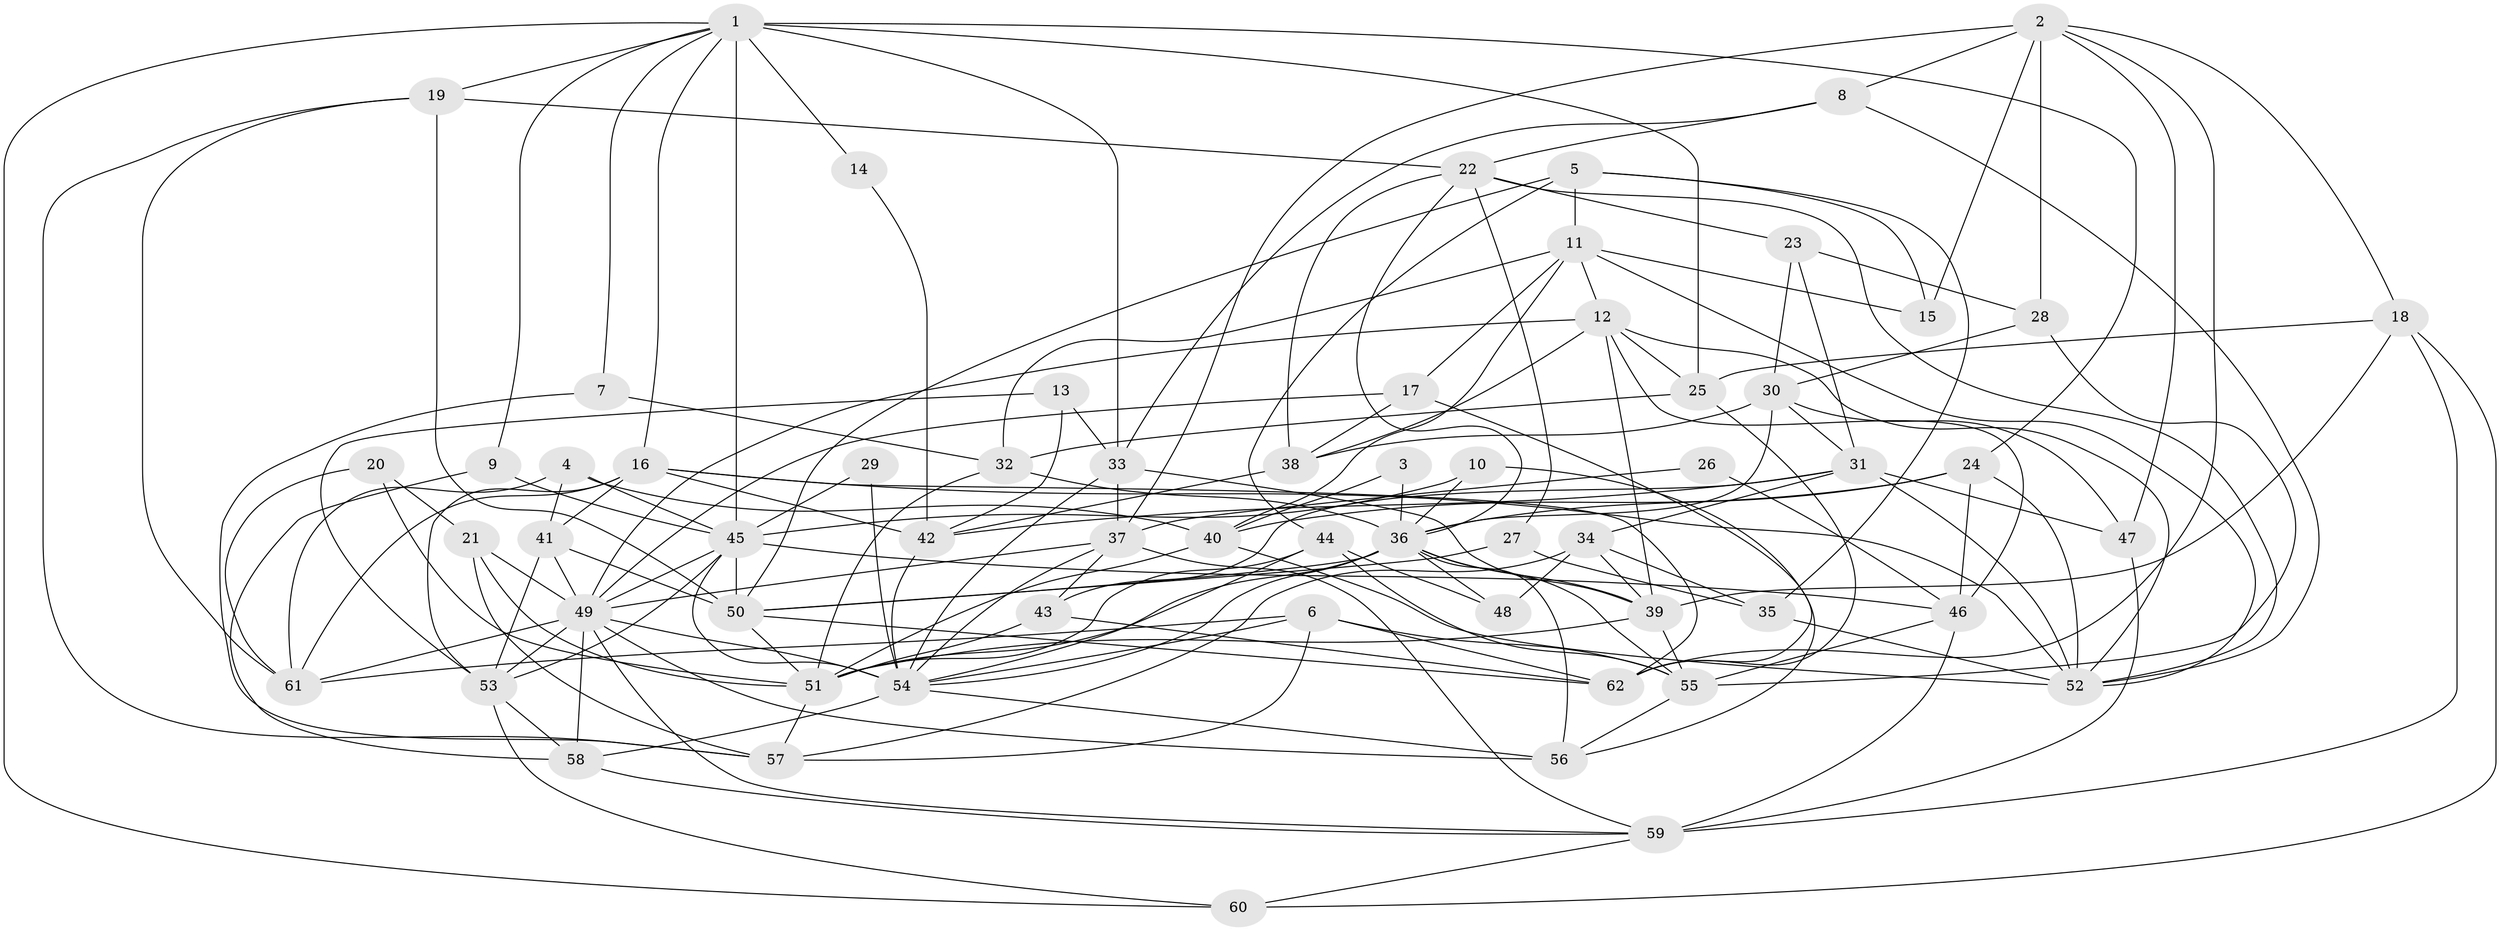 // original degree distribution, {5: 0.2032520325203252, 4: 0.3252032520325203, 3: 0.2764227642276423, 8: 0.008130081300813009, 2: 0.0975609756097561, 6: 0.056910569105691054, 7: 0.024390243902439025, 10: 0.008130081300813009}
// Generated by graph-tools (version 1.1) at 2025/26/03/09/25 03:26:19]
// undirected, 62 vertices, 173 edges
graph export_dot {
graph [start="1"]
  node [color=gray90,style=filled];
  1;
  2;
  3;
  4;
  5;
  6;
  7;
  8;
  9;
  10;
  11;
  12;
  13;
  14;
  15;
  16;
  17;
  18;
  19;
  20;
  21;
  22;
  23;
  24;
  25;
  26;
  27;
  28;
  29;
  30;
  31;
  32;
  33;
  34;
  35;
  36;
  37;
  38;
  39;
  40;
  41;
  42;
  43;
  44;
  45;
  46;
  47;
  48;
  49;
  50;
  51;
  52;
  53;
  54;
  55;
  56;
  57;
  58;
  59;
  60;
  61;
  62;
  1 -- 7 [weight=1.0];
  1 -- 9 [weight=1.0];
  1 -- 14 [weight=1.0];
  1 -- 16 [weight=1.0];
  1 -- 19 [weight=1.0];
  1 -- 24 [weight=1.0];
  1 -- 25 [weight=2.0];
  1 -- 33 [weight=1.0];
  1 -- 45 [weight=1.0];
  1 -- 60 [weight=1.0];
  2 -- 8 [weight=1.0];
  2 -- 15 [weight=1.0];
  2 -- 18 [weight=1.0];
  2 -- 28 [weight=1.0];
  2 -- 37 [weight=1.0];
  2 -- 47 [weight=1.0];
  2 -- 62 [weight=1.0];
  3 -- 36 [weight=1.0];
  3 -- 40 [weight=1.0];
  4 -- 40 [weight=1.0];
  4 -- 41 [weight=1.0];
  4 -- 45 [weight=1.0];
  4 -- 61 [weight=1.0];
  5 -- 11 [weight=1.0];
  5 -- 15 [weight=1.0];
  5 -- 35 [weight=1.0];
  5 -- 44 [weight=1.0];
  5 -- 50 [weight=1.0];
  6 -- 54 [weight=1.0];
  6 -- 55 [weight=2.0];
  6 -- 57 [weight=1.0];
  6 -- 61 [weight=1.0];
  6 -- 62 [weight=1.0];
  7 -- 32 [weight=1.0];
  7 -- 57 [weight=1.0];
  8 -- 22 [weight=1.0];
  8 -- 33 [weight=1.0];
  8 -- 52 [weight=1.0];
  9 -- 45 [weight=1.0];
  9 -- 58 [weight=1.0];
  10 -- 36 [weight=1.0];
  10 -- 45 [weight=1.0];
  10 -- 56 [weight=1.0];
  11 -- 12 [weight=1.0];
  11 -- 15 [weight=1.0];
  11 -- 17 [weight=1.0];
  11 -- 32 [weight=1.0];
  11 -- 40 [weight=1.0];
  11 -- 52 [weight=1.0];
  12 -- 25 [weight=1.0];
  12 -- 38 [weight=1.0];
  12 -- 39 [weight=1.0];
  12 -- 46 [weight=1.0];
  12 -- 49 [weight=1.0];
  12 -- 52 [weight=1.0];
  13 -- 33 [weight=1.0];
  13 -- 42 [weight=1.0];
  13 -- 53 [weight=1.0];
  14 -- 42 [weight=1.0];
  16 -- 41 [weight=1.0];
  16 -- 42 [weight=1.0];
  16 -- 52 [weight=1.0];
  16 -- 53 [weight=1.0];
  16 -- 61 [weight=1.0];
  16 -- 62 [weight=1.0];
  17 -- 38 [weight=1.0];
  17 -- 49 [weight=1.0];
  17 -- 62 [weight=1.0];
  18 -- 25 [weight=1.0];
  18 -- 39 [weight=1.0];
  18 -- 59 [weight=1.0];
  18 -- 60 [weight=1.0];
  19 -- 22 [weight=1.0];
  19 -- 50 [weight=2.0];
  19 -- 57 [weight=1.0];
  19 -- 61 [weight=1.0];
  20 -- 21 [weight=1.0];
  20 -- 51 [weight=1.0];
  20 -- 61 [weight=1.0];
  21 -- 49 [weight=1.0];
  21 -- 51 [weight=1.0];
  21 -- 57 [weight=1.0];
  22 -- 23 [weight=1.0];
  22 -- 27 [weight=1.0];
  22 -- 36 [weight=1.0];
  22 -- 38 [weight=1.0];
  22 -- 52 [weight=1.0];
  23 -- 28 [weight=1.0];
  23 -- 30 [weight=1.0];
  23 -- 31 [weight=1.0];
  24 -- 36 [weight=1.0];
  24 -- 40 [weight=1.0];
  24 -- 46 [weight=1.0];
  24 -- 52 [weight=1.0];
  25 -- 32 [weight=1.0];
  25 -- 62 [weight=1.0];
  26 -- 37 [weight=1.0];
  26 -- 46 [weight=2.0];
  27 -- 35 [weight=1.0];
  27 -- 50 [weight=1.0];
  28 -- 30 [weight=1.0];
  28 -- 55 [weight=1.0];
  29 -- 45 [weight=1.0];
  29 -- 54 [weight=1.0];
  30 -- 31 [weight=1.0];
  30 -- 36 [weight=1.0];
  30 -- 38 [weight=1.0];
  30 -- 47 [weight=1.0];
  31 -- 34 [weight=1.0];
  31 -- 42 [weight=1.0];
  31 -- 43 [weight=1.0];
  31 -- 47 [weight=1.0];
  31 -- 52 [weight=1.0];
  32 -- 36 [weight=1.0];
  32 -- 51 [weight=1.0];
  33 -- 37 [weight=1.0];
  33 -- 39 [weight=1.0];
  33 -- 54 [weight=1.0];
  34 -- 35 [weight=2.0];
  34 -- 39 [weight=1.0];
  34 -- 48 [weight=1.0];
  34 -- 57 [weight=1.0];
  35 -- 52 [weight=1.0];
  36 -- 39 [weight=1.0];
  36 -- 48 [weight=1.0];
  36 -- 50 [weight=1.0];
  36 -- 51 [weight=1.0];
  36 -- 54 [weight=1.0];
  36 -- 55 [weight=1.0];
  36 -- 56 [weight=1.0];
  37 -- 43 [weight=1.0];
  37 -- 49 [weight=1.0];
  37 -- 54 [weight=1.0];
  37 -- 59 [weight=1.0];
  38 -- 42 [weight=1.0];
  39 -- 51 [weight=1.0];
  39 -- 55 [weight=1.0];
  40 -- 51 [weight=1.0];
  40 -- 52 [weight=1.0];
  41 -- 49 [weight=1.0];
  41 -- 50 [weight=1.0];
  41 -- 53 [weight=1.0];
  42 -- 54 [weight=1.0];
  43 -- 51 [weight=1.0];
  43 -- 62 [weight=1.0];
  44 -- 48 [weight=1.0];
  44 -- 51 [weight=1.0];
  44 -- 54 [weight=1.0];
  44 -- 55 [weight=1.0];
  45 -- 46 [weight=1.0];
  45 -- 49 [weight=1.0];
  45 -- 50 [weight=1.0];
  45 -- 53 [weight=1.0];
  45 -- 54 [weight=2.0];
  46 -- 55 [weight=1.0];
  46 -- 59 [weight=1.0];
  47 -- 59 [weight=2.0];
  49 -- 53 [weight=2.0];
  49 -- 54 [weight=1.0];
  49 -- 56 [weight=1.0];
  49 -- 58 [weight=1.0];
  49 -- 59 [weight=1.0];
  49 -- 61 [weight=1.0];
  50 -- 51 [weight=1.0];
  50 -- 62 [weight=1.0];
  51 -- 57 [weight=1.0];
  53 -- 58 [weight=2.0];
  53 -- 60 [weight=1.0];
  54 -- 56 [weight=1.0];
  54 -- 58 [weight=1.0];
  55 -- 56 [weight=1.0];
  58 -- 59 [weight=1.0];
  59 -- 60 [weight=1.0];
}
